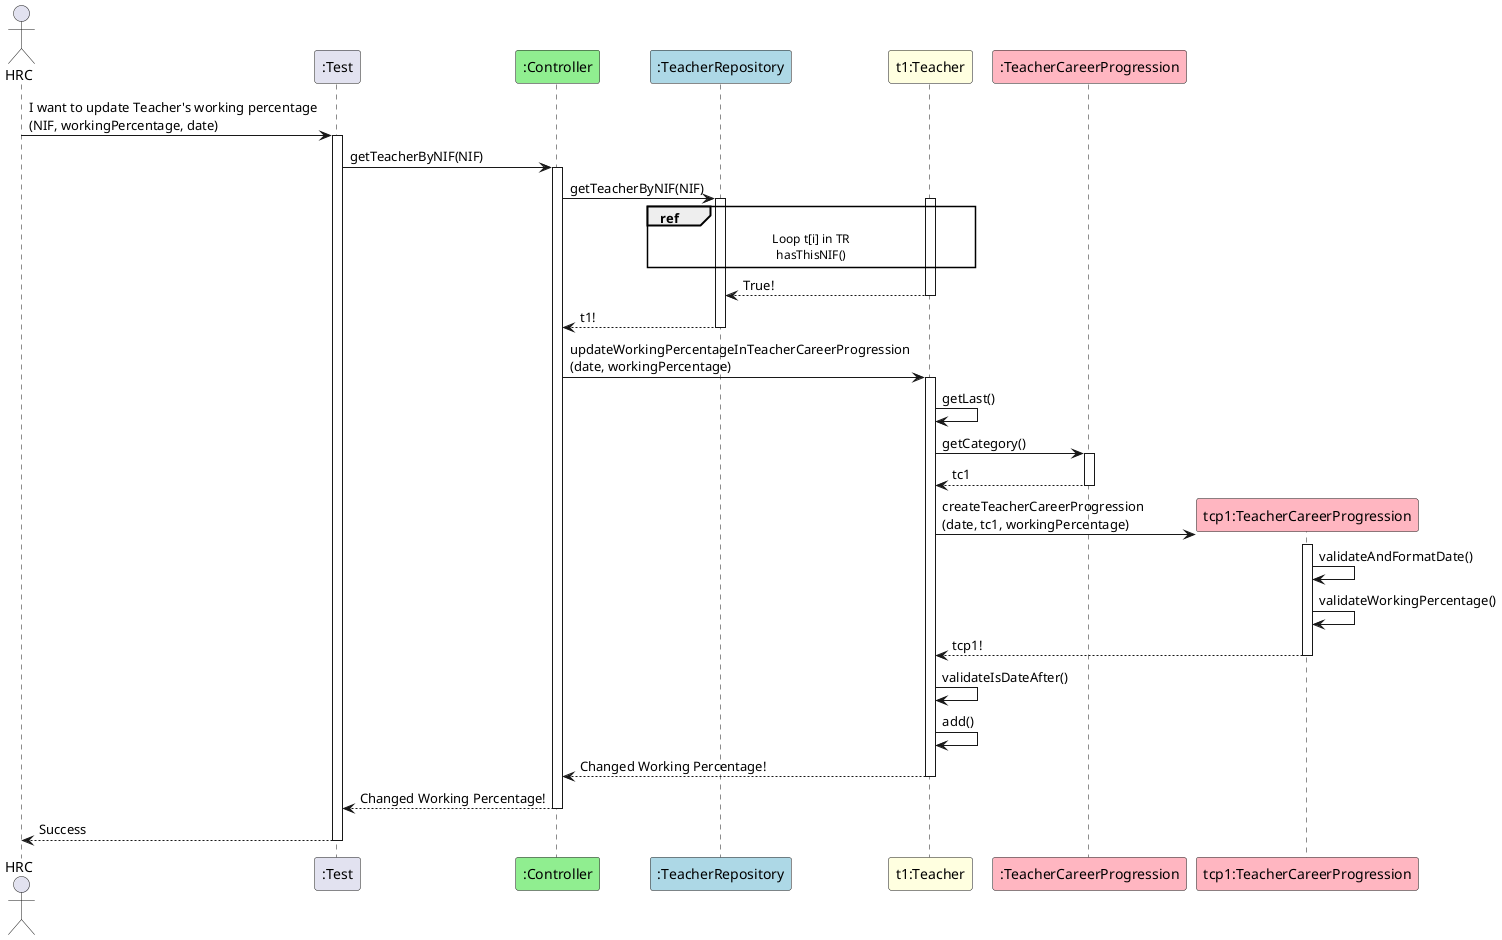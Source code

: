 @startuml

actor HRC
participant ":Test" as Test
participant ":Controller" as Controller #lightgreen
participant ":TeacherRepository" as TR #lightblue
participant "t1:Teacher" as Teacher #lightyellow
participant ":TeacherCareerProgression" as TCP #lightpink
participant "tcp1:TeacherCareerProgression" as TCP1 #lightpink


HRC -> Test : I want to update Teacher's working percentage \n(NIF, workingPercentage, date)
activate Test
Test -> Controller : getTeacherByNIF(NIF)
activate Controller

Controller -> TR : getTeacherByNIF(NIF)
activate TR
ref over TR, Teacher
    Loop t[i] in TR
    hasThisNIF()
end ref
activate Teacher
Teacher --> TR : True!
deactivate Teacher
TR --> Controller : t1!
deactivate TR

deactivate TCP
deactivate TR

deactivate Teacher

Controller -> Teacher : updateWorkingPercentageInTeacherCareerProgression \n(date, workingPercentage)
activate Teacher
Teacher -> Teacher : getLast()
Teacher -> TCP : getCategory()
activate TCP
TCP --> Teacher : tc1
deactivate TCP
Teacher -> TCP1** : createTeacherCareerProgression \n(date, tc1, workingPercentage)
activate TCP1
TCP1 -> TCP1 : validateAndFormatDate()
TCP1 -> TCP1 : validateWorkingPercentage()
TCP1 --> Teacher : tcp1!
deactivate TCP1
Teacher -> Teacher : validateIsDateAfter()
Teacher -> Teacher : add()

Teacher --> Controller : Changed Working Percentage!
deactivate Teacher

Controller --> Test : Changed Working Percentage!
deactivate Controller
Test --> HRC : Success
deactivate Test
@enduml